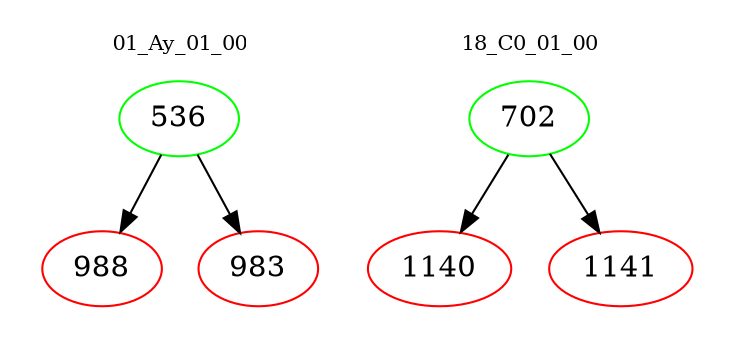 digraph{
subgraph cluster_0 {
color = white
label = "01_Ay_01_00";
fontsize=10;
T0_536 [label="536", color="green"]
T0_536 -> T0_988 [color="black"]
T0_988 [label="988", color="red"]
T0_536 -> T0_983 [color="black"]
T0_983 [label="983", color="red"]
}
subgraph cluster_1 {
color = white
label = "18_C0_01_00";
fontsize=10;
T1_702 [label="702", color="green"]
T1_702 -> T1_1140 [color="black"]
T1_1140 [label="1140", color="red"]
T1_702 -> T1_1141 [color="black"]
T1_1141 [label="1141", color="red"]
}
}
